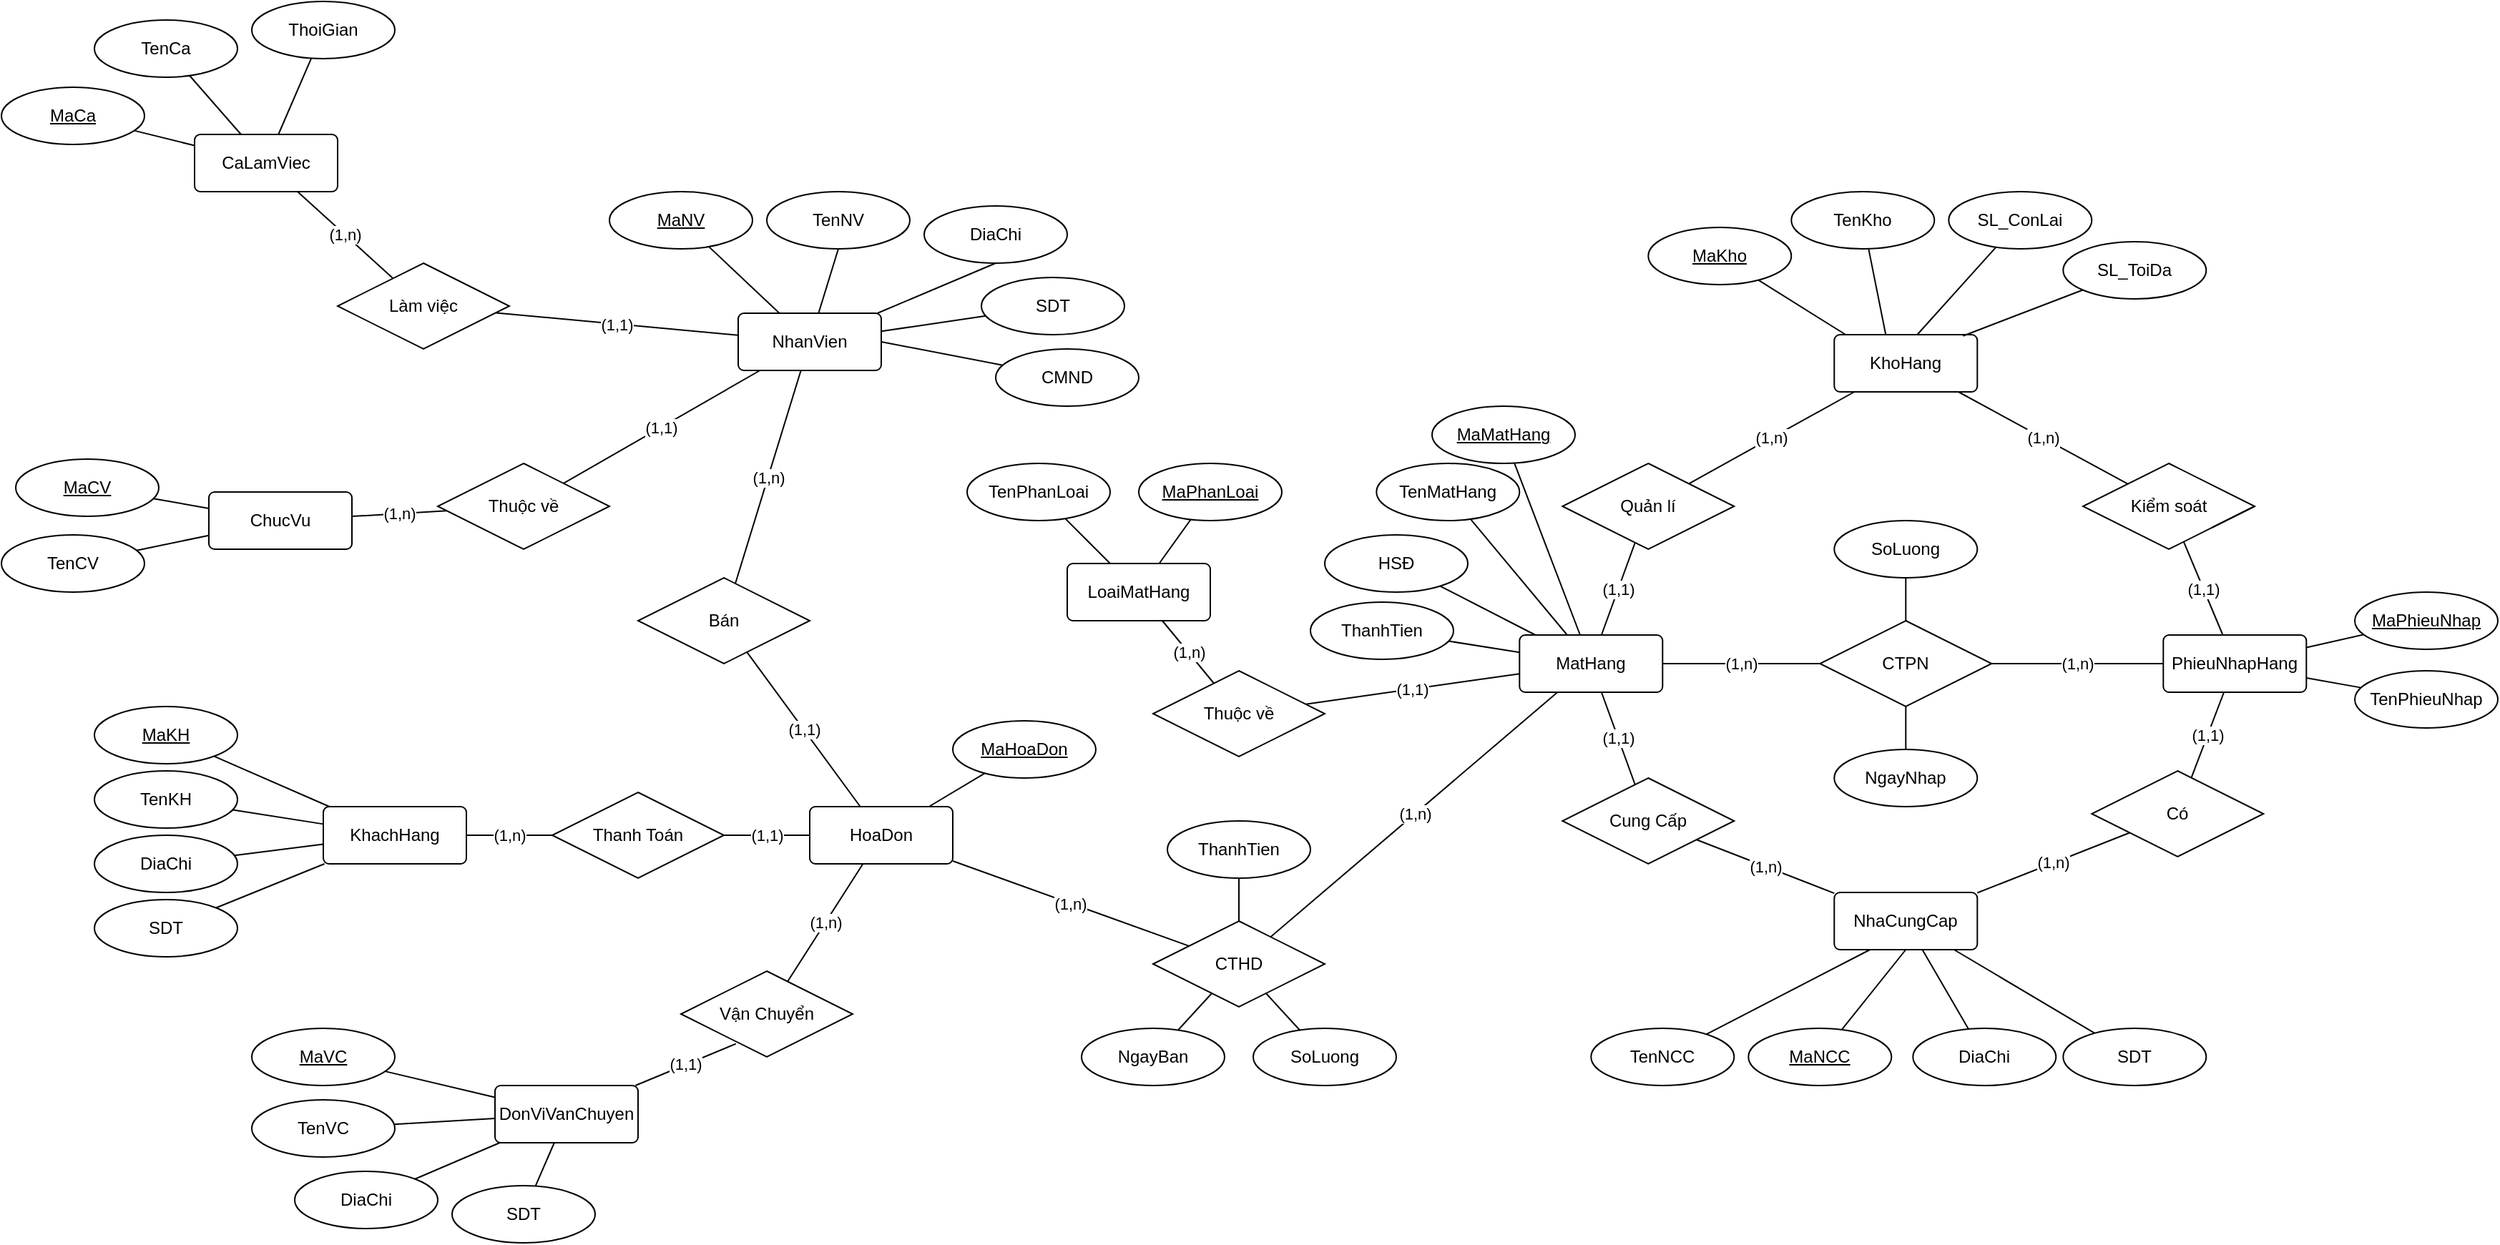 <mxfile version="16.5.1" type="device"><diagram id="6a1bHGBGVH5mavBtbU1z" name="Page-1"><mxGraphModel dx="2580" dy="1148" grid="1" gridSize="10" guides="1" tooltips="1" connect="1" arrows="1" fold="1" page="1" pageScale="1" pageWidth="850" pageHeight="1100" math="0" shadow="0"><root><mxCell id="0"/><mxCell id="1" parent="0"/><mxCell id="fHMDKejE6S2geMiqadcJ-3" value="(1,n)" style="rounded=0;orthogonalLoop=1;jettySize=auto;html=1;endArrow=none;endFill=0;" parent="1" source="VU9gFkAh_YzWSPAlti87-1" target="fHMDKejE6S2geMiqadcJ-2" edge="1"><mxGeometry relative="1" as="geometry"/></mxCell><mxCell id="fHMDKejE6S2geMiqadcJ-56" value="(1,1)" style="edgeStyle=none;rounded=0;orthogonalLoop=1;jettySize=auto;html=1;endArrow=none;endFill=0;" parent="1" source="VU9gFkAh_YzWSPAlti87-1" target="fHMDKejE6S2geMiqadcJ-55" edge="1"><mxGeometry relative="1" as="geometry"/></mxCell><mxCell id="VU9gFkAh_YzWSPAlti87-1" value="NhanVien" style="rounded=1;arcSize=10;whiteSpace=wrap;html=1;align=center;" parent="1" vertex="1"><mxGeometry x="75" y="328" width="100" height="40" as="geometry"/></mxCell><mxCell id="VU9gFkAh_YzWSPAlti87-6" value="(1,n)" style="edgeStyle=none;rounded=0;orthogonalLoop=1;jettySize=auto;html=1;endArrow=none;endFill=0;" parent="1" source="VU9gFkAh_YzWSPAlti87-2" target="VU9gFkAh_YzWSPAlti87-5" edge="1"><mxGeometry relative="1" as="geometry"/></mxCell><mxCell id="VU9gFkAh_YzWSPAlti87-2" value="ChucVu" style="rounded=1;arcSize=10;whiteSpace=wrap;html=1;align=center;" parent="1" vertex="1"><mxGeometry x="-295" y="453" width="100" height="40" as="geometry"/></mxCell><mxCell id="VU9gFkAh_YzWSPAlti87-7" value="(1,1)" style="edgeStyle=none;rounded=0;orthogonalLoop=1;jettySize=auto;html=1;endArrow=none;endFill=0;" parent="1" source="VU9gFkAh_YzWSPAlti87-5" target="VU9gFkAh_YzWSPAlti87-1" edge="1"><mxGeometry relative="1" as="geometry"/></mxCell><mxCell id="VU9gFkAh_YzWSPAlti87-5" value="Thuộc về" style="shape=rhombus;perimeter=rhombusPerimeter;whiteSpace=wrap;html=1;align=center;" parent="1" vertex="1"><mxGeometry x="-135" y="433" width="120" height="60" as="geometry"/></mxCell><mxCell id="fHMDKejE6S2geMiqadcJ-13" value="(1,n)" style="edgeStyle=none;rounded=0;orthogonalLoop=1;jettySize=auto;html=1;endArrow=none;endFill=0;" parent="1" source="fHMDKejE6S2geMiqadcJ-1" target="fHMDKejE6S2geMiqadcJ-12" edge="1"><mxGeometry relative="1" as="geometry"/></mxCell><mxCell id="fHMDKejE6S2geMiqadcJ-76" value="(1,n)" style="edgeStyle=none;rounded=0;orthogonalLoop=1;jettySize=auto;html=1;endArrow=none;endFill=0;" parent="1" source="fHMDKejE6S2geMiqadcJ-1" target="fHMDKejE6S2geMiqadcJ-71" edge="1"><mxGeometry relative="1" as="geometry"/></mxCell><mxCell id="fHMDKejE6S2geMiqadcJ-1" value="HoaDon" style="rounded=1;arcSize=10;whiteSpace=wrap;html=1;align=center;" parent="1" vertex="1"><mxGeometry x="125" y="673" width="100" height="40" as="geometry"/></mxCell><mxCell id="fHMDKejE6S2geMiqadcJ-4" value="(1,1)" style="edgeStyle=none;rounded=0;orthogonalLoop=1;jettySize=auto;html=1;endArrow=none;endFill=0;" parent="1" source="fHMDKejE6S2geMiqadcJ-2" target="fHMDKejE6S2geMiqadcJ-1" edge="1"><mxGeometry relative="1" as="geometry"/></mxCell><mxCell id="fHMDKejE6S2geMiqadcJ-2" value="Bán" style="shape=rhombus;perimeter=rhombusPerimeter;whiteSpace=wrap;html=1;align=center;" parent="1" vertex="1"><mxGeometry x="5" y="513" width="120" height="60" as="geometry"/></mxCell><mxCell id="fHMDKejE6S2geMiqadcJ-8" value="(1,1)" style="edgeStyle=none;rounded=0;orthogonalLoop=1;jettySize=auto;html=1;endArrow=none;endFill=0;" parent="1" source="fHMDKejE6S2geMiqadcJ-5" target="fHMDKejE6S2geMiqadcJ-1" edge="1"><mxGeometry relative="1" as="geometry"/></mxCell><mxCell id="fHMDKejE6S2geMiqadcJ-5" value="Thanh Toán" style="shape=rhombus;perimeter=rhombusPerimeter;whiteSpace=wrap;html=1;align=center;" parent="1" vertex="1"><mxGeometry x="-55" y="663" width="120" height="60" as="geometry"/></mxCell><mxCell id="fHMDKejE6S2geMiqadcJ-7" value="(1,n)" style="edgeStyle=none;rounded=0;orthogonalLoop=1;jettySize=auto;html=1;endArrow=none;endFill=0;" parent="1" source="fHMDKejE6S2geMiqadcJ-6" target="fHMDKejE6S2geMiqadcJ-5" edge="1"><mxGeometry relative="1" as="geometry"/></mxCell><mxCell id="fHMDKejE6S2geMiqadcJ-6" value="KhachHang" style="rounded=1;arcSize=10;whiteSpace=wrap;html=1;align=center;" parent="1" vertex="1"><mxGeometry x="-215" y="673" width="100" height="40" as="geometry"/></mxCell><mxCell id="fHMDKejE6S2geMiqadcJ-21" value="(1,1)" style="edgeStyle=none;rounded=0;orthogonalLoop=1;jettySize=auto;html=1;endArrow=none;endFill=0;" parent="1" source="fHMDKejE6S2geMiqadcJ-9" target="fHMDKejE6S2geMiqadcJ-20" edge="1"><mxGeometry relative="1" as="geometry"/></mxCell><mxCell id="fHMDKejE6S2geMiqadcJ-49" value="(1,1)" style="edgeStyle=none;rounded=0;orthogonalLoop=1;jettySize=auto;html=1;endArrow=none;endFill=0;" parent="1" source="fHMDKejE6S2geMiqadcJ-9" target="fHMDKejE6S2geMiqadcJ-44" edge="1"><mxGeometry relative="1" as="geometry"/></mxCell><mxCell id="fHMDKejE6S2geMiqadcJ-9" value="MatHang" style="rounded=1;arcSize=10;whiteSpace=wrap;html=1;align=center;" parent="1" vertex="1"><mxGeometry x="621.15" y="553" width="100" height="40" as="geometry"/></mxCell><mxCell id="fHMDKejE6S2geMiqadcJ-14" value="(1,n)" style="edgeStyle=none;rounded=0;orthogonalLoop=1;jettySize=auto;html=1;endArrow=none;endFill=0;" parent="1" source="fHMDKejE6S2geMiqadcJ-12" target="fHMDKejE6S2geMiqadcJ-9" edge="1"><mxGeometry relative="1" as="geometry"/></mxCell><mxCell id="fHMDKejE6S2geMiqadcJ-12" value="CTHD" style="shape=rhombus;perimeter=rhombusPerimeter;whiteSpace=wrap;html=1;align=center;" parent="1" vertex="1"><mxGeometry x="365" y="753" width="120" height="60" as="geometry"/></mxCell><mxCell id="fHMDKejE6S2geMiqadcJ-32" value="(1,n)" style="edgeStyle=none;rounded=0;orthogonalLoop=1;jettySize=auto;html=1;endArrow=none;endFill=0;" parent="1" source="fHMDKejE6S2geMiqadcJ-18" target="fHMDKejE6S2geMiqadcJ-29" edge="1"><mxGeometry relative="1" as="geometry"/></mxCell><mxCell id="fHMDKejE6S2geMiqadcJ-18" value="NhaCungCap" style="rounded=1;arcSize=10;whiteSpace=wrap;html=1;align=center;" parent="1" vertex="1"><mxGeometry x="841.15" y="733" width="100" height="40" as="geometry"/></mxCell><mxCell id="fHMDKejE6S2geMiqadcJ-22" value="(1,n)" style="edgeStyle=none;rounded=0;orthogonalLoop=1;jettySize=auto;html=1;endArrow=none;endFill=0;" parent="1" source="fHMDKejE6S2geMiqadcJ-20" target="fHMDKejE6S2geMiqadcJ-18" edge="1"><mxGeometry relative="1" as="geometry"/></mxCell><mxCell id="fHMDKejE6S2geMiqadcJ-20" value="Cung Cấp" style="shape=rhombus;perimeter=rhombusPerimeter;whiteSpace=wrap;html=1;align=center;" parent="1" vertex="1"><mxGeometry x="651.15" y="653" width="120" height="60" as="geometry"/></mxCell><mxCell id="fHMDKejE6S2geMiqadcJ-25" value="PhieuNhapHang" style="rounded=1;arcSize=10;whiteSpace=wrap;html=1;align=center;" parent="1" vertex="1"><mxGeometry x="1071.15" y="553" width="100" height="40" as="geometry"/></mxCell><mxCell id="fHMDKejE6S2geMiqadcJ-41" value="(1,n)" style="edgeStyle=none;rounded=0;orthogonalLoop=1;jettySize=auto;html=1;endArrow=none;endFill=0;" parent="1" source="fHMDKejE6S2geMiqadcJ-26" target="fHMDKejE6S2geMiqadcJ-9" edge="1"><mxGeometry relative="1" as="geometry"/></mxCell><mxCell id="fHMDKejE6S2geMiqadcJ-42" value="(1,n)" style="edgeStyle=none;rounded=0;orthogonalLoop=1;jettySize=auto;html=1;endArrow=none;endFill=0;" parent="1" source="fHMDKejE6S2geMiqadcJ-26" target="fHMDKejE6S2geMiqadcJ-25" edge="1"><mxGeometry relative="1" as="geometry"/></mxCell><mxCell id="fHMDKejE6S2geMiqadcJ-26" value="CTPN" style="shape=rhombus;perimeter=rhombusPerimeter;whiteSpace=wrap;html=1;align=center;" parent="1" vertex="1"><mxGeometry x="831.15" y="543" width="120" height="60" as="geometry"/></mxCell><mxCell id="fHMDKejE6S2geMiqadcJ-31" value="(1,1)" style="edgeStyle=none;rounded=0;orthogonalLoop=1;jettySize=auto;html=1;endArrow=none;endFill=0;" parent="1" source="fHMDKejE6S2geMiqadcJ-29" target="fHMDKejE6S2geMiqadcJ-25" edge="1"><mxGeometry relative="1" as="geometry"/></mxCell><mxCell id="fHMDKejE6S2geMiqadcJ-29" value="Có" style="shape=rhombus;perimeter=rhombusPerimeter;whiteSpace=wrap;html=1;align=center;" parent="1" vertex="1"><mxGeometry x="1021.15" y="648" width="120" height="60" as="geometry"/></mxCell><mxCell id="fHMDKejE6S2geMiqadcJ-61" value="(1,n)" style="edgeStyle=none;rounded=0;orthogonalLoop=1;jettySize=auto;html=1;endArrow=none;endFill=0;" parent="1" source="fHMDKejE6S2geMiqadcJ-43" target="fHMDKejE6S2geMiqadcJ-60" edge="1"><mxGeometry relative="1" as="geometry"/></mxCell><mxCell id="fHMDKejE6S2geMiqadcJ-43" value="KhoHang" style="rounded=1;arcSize=10;whiteSpace=wrap;html=1;align=center;" parent="1" vertex="1"><mxGeometry x="841.15" y="343" width="100" height="40" as="geometry"/></mxCell><mxCell id="fHMDKejE6S2geMiqadcJ-53" value="(1,n)" style="edgeStyle=none;rounded=0;orthogonalLoop=1;jettySize=auto;html=1;endArrow=none;endFill=0;" parent="1" source="fHMDKejE6S2geMiqadcJ-44" target="fHMDKejE6S2geMiqadcJ-43" edge="1"><mxGeometry relative="1" as="geometry"/></mxCell><mxCell id="fHMDKejE6S2geMiqadcJ-44" value="Quản lí" style="shape=rhombus;perimeter=rhombusPerimeter;whiteSpace=wrap;html=1;align=center;" parent="1" vertex="1"><mxGeometry x="651.15" y="433" width="120" height="60" as="geometry"/></mxCell><mxCell id="fHMDKejE6S2geMiqadcJ-54" value="CaLamViec" style="rounded=1;arcSize=10;whiteSpace=wrap;html=1;align=center;" parent="1" vertex="1"><mxGeometry x="-305" y="203" width="100" height="40" as="geometry"/></mxCell><mxCell id="fHMDKejE6S2geMiqadcJ-57" value="(1,n)" style="edgeStyle=none;rounded=0;orthogonalLoop=1;jettySize=auto;html=1;endArrow=none;endFill=0;" parent="1" source="fHMDKejE6S2geMiqadcJ-55" target="fHMDKejE6S2geMiqadcJ-54" edge="1"><mxGeometry relative="1" as="geometry"/></mxCell><mxCell id="fHMDKejE6S2geMiqadcJ-55" value="Làm việc" style="shape=rhombus;perimeter=rhombusPerimeter;whiteSpace=wrap;html=1;align=center;" parent="1" vertex="1"><mxGeometry x="-205" y="293" width="120" height="60" as="geometry"/></mxCell><mxCell id="fHMDKejE6S2geMiqadcJ-62" value="(1,1)" style="edgeStyle=none;rounded=0;orthogonalLoop=1;jettySize=auto;html=1;endArrow=none;endFill=0;" parent="1" source="fHMDKejE6S2geMiqadcJ-60" target="fHMDKejE6S2geMiqadcJ-25" edge="1"><mxGeometry relative="1" as="geometry"/></mxCell><mxCell id="fHMDKejE6S2geMiqadcJ-60" value="Kiểm soát" style="shape=rhombus;perimeter=rhombusPerimeter;whiteSpace=wrap;html=1;align=center;" parent="1" vertex="1"><mxGeometry x="1015" y="433" width="120" height="60" as="geometry"/></mxCell><mxCell id="fHMDKejE6S2geMiqadcJ-63" style="edgeStyle=none;rounded=0;orthogonalLoop=1;jettySize=auto;html=1;exitX=1;exitY=1;exitDx=0;exitDy=0;entryX=1;entryY=0.5;entryDx=0;entryDy=0;endArrow=none;endFill=0;" parent="1" source="fHMDKejE6S2geMiqadcJ-60" target="fHMDKejE6S2geMiqadcJ-60" edge="1"><mxGeometry relative="1" as="geometry"/></mxCell><mxCell id="fHMDKejE6S2geMiqadcJ-75" value="(1,1)" style="edgeStyle=none;rounded=0;orthogonalLoop=1;jettySize=auto;html=1;entryX=0.32;entryY=0.847;entryDx=0;entryDy=0;entryPerimeter=0;endArrow=none;endFill=0;" parent="1" source="fHMDKejE6S2geMiqadcJ-70" target="fHMDKejE6S2geMiqadcJ-71" edge="1"><mxGeometry relative="1" as="geometry"/></mxCell><mxCell id="fHMDKejE6S2geMiqadcJ-70" value="DonViVanChuyen" style="rounded=1;arcSize=10;whiteSpace=wrap;html=1;align=center;" parent="1" vertex="1"><mxGeometry x="-95" y="868" width="100" height="40" as="geometry"/></mxCell><mxCell id="fHMDKejE6S2geMiqadcJ-71" value="Vận Chuyển" style="shape=rhombus;perimeter=rhombusPerimeter;whiteSpace=wrap;html=1;align=center;" parent="1" vertex="1"><mxGeometry x="35" y="788" width="120" height="60" as="geometry"/></mxCell><mxCell id="fHMDKejE6S2geMiqadcJ-80" style="edgeStyle=none;rounded=0;orthogonalLoop=1;jettySize=auto;html=1;endArrow=none;endFill=0;" parent="1" source="fHMDKejE6S2geMiqadcJ-78" target="VU9gFkAh_YzWSPAlti87-2" edge="1"><mxGeometry relative="1" as="geometry"/></mxCell><mxCell id="fHMDKejE6S2geMiqadcJ-78" value="MaCV" style="ellipse;whiteSpace=wrap;html=1;align=center;fontStyle=4" parent="1" vertex="1"><mxGeometry x="-430" y="430" width="100" height="40" as="geometry"/></mxCell><mxCell id="fHMDKejE6S2geMiqadcJ-81" style="edgeStyle=none;rounded=0;orthogonalLoop=1;jettySize=auto;html=1;endArrow=none;endFill=0;" parent="1" source="fHMDKejE6S2geMiqadcJ-79" target="VU9gFkAh_YzWSPAlti87-2" edge="1"><mxGeometry relative="1" as="geometry"/></mxCell><mxCell id="fHMDKejE6S2geMiqadcJ-79" value="TenCV" style="ellipse;whiteSpace=wrap;html=1;align=center;" parent="1" vertex="1"><mxGeometry x="-440" y="483" width="100" height="40" as="geometry"/></mxCell><mxCell id="fHMDKejE6S2geMiqadcJ-85" style="edgeStyle=none;rounded=0;orthogonalLoop=1;jettySize=auto;html=1;endArrow=none;endFill=0;" parent="1" source="fHMDKejE6S2geMiqadcJ-82" target="fHMDKejE6S2geMiqadcJ-54" edge="1"><mxGeometry relative="1" as="geometry"/></mxCell><mxCell id="fHMDKejE6S2geMiqadcJ-82" value="ThoiGian" style="ellipse;whiteSpace=wrap;html=1;align=center;" parent="1" vertex="1"><mxGeometry x="-265" y="110" width="100" height="40" as="geometry"/></mxCell><mxCell id="fHMDKejE6S2geMiqadcJ-84" style="edgeStyle=none;rounded=0;orthogonalLoop=1;jettySize=auto;html=1;endArrow=none;endFill=0;" parent="1" source="fHMDKejE6S2geMiqadcJ-83" target="fHMDKejE6S2geMiqadcJ-54" edge="1"><mxGeometry relative="1" as="geometry"/></mxCell><mxCell id="fHMDKejE6S2geMiqadcJ-83" value="TenCa" style="ellipse;whiteSpace=wrap;html=1;align=center;" parent="1" vertex="1"><mxGeometry x="-375" y="123" width="100" height="40" as="geometry"/></mxCell><mxCell id="fHMDKejE6S2geMiqadcJ-92" style="edgeStyle=none;rounded=0;orthogonalLoop=1;jettySize=auto;html=1;exitX=0.5;exitY=1;exitDx=0;exitDy=0;endArrow=none;endFill=0;" parent="1" source="fHMDKejE6S2geMiqadcJ-86" target="VU9gFkAh_YzWSPAlti87-1" edge="1"><mxGeometry relative="1" as="geometry"><mxPoint x="165" y="193" as="targetPoint"/></mxGeometry></mxCell><mxCell id="fHMDKejE6S2geMiqadcJ-86" value="TenNV" style="ellipse;whiteSpace=wrap;html=1;align=center;" parent="1" vertex="1"><mxGeometry x="95" y="243" width="100" height="40" as="geometry"/></mxCell><mxCell id="fHMDKejE6S2geMiqadcJ-91" style="edgeStyle=none;rounded=0;orthogonalLoop=1;jettySize=auto;html=1;endArrow=none;endFill=0;" parent="1" source="fHMDKejE6S2geMiqadcJ-87" target="VU9gFkAh_YzWSPAlti87-1" edge="1"><mxGeometry relative="1" as="geometry"/></mxCell><mxCell id="fHMDKejE6S2geMiqadcJ-87" value="MaNV" style="ellipse;whiteSpace=wrap;html=1;align=center;fontStyle=4" parent="1" vertex="1"><mxGeometry x="-15" y="243" width="100" height="40" as="geometry"/></mxCell><mxCell id="fHMDKejE6S2geMiqadcJ-93" style="edgeStyle=none;rounded=0;orthogonalLoop=1;jettySize=auto;html=1;exitX=0.5;exitY=1;exitDx=0;exitDy=0;endArrow=none;endFill=0;" parent="1" source="fHMDKejE6S2geMiqadcJ-88" target="VU9gFkAh_YzWSPAlti87-1" edge="1"><mxGeometry relative="1" as="geometry"/></mxCell><mxCell id="fHMDKejE6S2geMiqadcJ-88" value="DiaChi&lt;span style=&quot;color: rgba(0 , 0 , 0 , 0) ; font-family: monospace ; font-size: 0px&quot;&gt;%3CmxGraphModel%3E%3Croot%3E%3CmxCell%20id%3D%220%22%2F%3E%3CmxCell%20id%3D%221%22%20parent%3D%220%22%2F%3E%3CmxCell%20id%3D%222%22%20value%3D%22MaNV%22%20style%3D%22ellipse%3BwhiteSpace%3Dwrap%3Bhtml%3D1%3Balign%3Dcenter%3B%22%20vertex%3D%221%22%20parent%3D%221%22%3E%3CmxGeometry%20x%3D%22-270%22%20y%3D%22290%22%20width%3D%22100%22%20height%3D%2240%22%20as%3D%22geometry%22%2F%3E%3C%2FmxCell%3E%3C%2Froot%3E%3C%2FmxGraphModel%3E&lt;/span&gt;" style="ellipse;whiteSpace=wrap;html=1;align=center;" parent="1" vertex="1"><mxGeometry x="205" y="253" width="100" height="40" as="geometry"/></mxCell><mxCell id="fHMDKejE6S2geMiqadcJ-94" style="edgeStyle=none;rounded=0;orthogonalLoop=1;jettySize=auto;html=1;endArrow=none;endFill=0;" parent="1" source="fHMDKejE6S2geMiqadcJ-89" target="VU9gFkAh_YzWSPAlti87-1" edge="1"><mxGeometry relative="1" as="geometry"/></mxCell><mxCell id="fHMDKejE6S2geMiqadcJ-89" value="SDT" style="ellipse;whiteSpace=wrap;html=1;align=center;" parent="1" vertex="1"><mxGeometry x="245" y="303" width="100" height="40" as="geometry"/></mxCell><mxCell id="fHMDKejE6S2geMiqadcJ-99" style="edgeStyle=none;rounded=0;orthogonalLoop=1;jettySize=auto;html=1;endArrow=none;endFill=0;" parent="1" source="fHMDKejE6S2geMiqadcJ-95" target="fHMDKejE6S2geMiqadcJ-6" edge="1"><mxGeometry relative="1" as="geometry"/></mxCell><mxCell id="fHMDKejE6S2geMiqadcJ-95" value="MaKH" style="ellipse;whiteSpace=wrap;html=1;align=center;fontStyle=4" parent="1" vertex="1"><mxGeometry x="-375" y="603" width="100" height="40" as="geometry"/></mxCell><mxCell id="fHMDKejE6S2geMiqadcJ-100" style="edgeStyle=none;rounded=0;orthogonalLoop=1;jettySize=auto;html=1;endArrow=none;endFill=0;" parent="1" source="fHMDKejE6S2geMiqadcJ-96" target="fHMDKejE6S2geMiqadcJ-6" edge="1"><mxGeometry relative="1" as="geometry"/></mxCell><mxCell id="fHMDKejE6S2geMiqadcJ-96" value="TenKH" style="ellipse;whiteSpace=wrap;html=1;align=center;" parent="1" vertex="1"><mxGeometry x="-375" y="648" width="100" height="40" as="geometry"/></mxCell><mxCell id="fHMDKejE6S2geMiqadcJ-101" style="edgeStyle=none;rounded=0;orthogonalLoop=1;jettySize=auto;html=1;endArrow=none;endFill=0;" parent="1" source="fHMDKejE6S2geMiqadcJ-97" target="fHMDKejE6S2geMiqadcJ-6" edge="1"><mxGeometry relative="1" as="geometry"/></mxCell><mxCell id="fHMDKejE6S2geMiqadcJ-97" value="DiaChi&lt;span style=&quot;color: rgba(0 , 0 , 0 , 0) ; font-family: monospace ; font-size: 0px&quot;&gt;%3CmxGraphModel%3E%3Croot%3E%3CmxCell%20id%3D%220%22%2F%3E%3CmxCell%20id%3D%221%22%20parent%3D%220%22%2F%3E%3CmxCell%20id%3D%222%22%20value%3D%22MaNV%22%20style%3D%22ellipse%3BwhiteSpace%3Dwrap%3Bhtml%3D1%3Balign%3Dcenter%3B%22%20vertex%3D%221%22%20parent%3D%221%22%3E%3CmxGeometry%20x%3D%22-270%22%20y%3D%22290%22%20width%3D%22100%22%20height%3D%2240%22%20as%3D%22geometry%22%2F%3E%3C%2FmxCell%3E%3C%2Froot%3E%3C%2FmxGraphModel%3E&lt;/span&gt;" style="ellipse;whiteSpace=wrap;html=1;align=center;" parent="1" vertex="1"><mxGeometry x="-375" y="693" width="100" height="40" as="geometry"/></mxCell><mxCell id="fHMDKejE6S2geMiqadcJ-102" style="edgeStyle=none;rounded=0;orthogonalLoop=1;jettySize=auto;html=1;endArrow=none;endFill=0;" parent="1" source="fHMDKejE6S2geMiqadcJ-98" target="fHMDKejE6S2geMiqadcJ-6" edge="1"><mxGeometry relative="1" as="geometry"/></mxCell><mxCell id="fHMDKejE6S2geMiqadcJ-98" value="SDT" style="ellipse;whiteSpace=wrap;html=1;align=center;" parent="1" vertex="1"><mxGeometry x="-375" y="738" width="100" height="40" as="geometry"/></mxCell><mxCell id="fHMDKejE6S2geMiqadcJ-107" style="edgeStyle=none;rounded=0;orthogonalLoop=1;jettySize=auto;html=1;endArrow=none;endFill=0;" parent="1" source="fHMDKejE6S2geMiqadcJ-103" target="fHMDKejE6S2geMiqadcJ-70" edge="1"><mxGeometry relative="1" as="geometry"/></mxCell><mxCell id="fHMDKejE6S2geMiqadcJ-103" value="MaVC" style="ellipse;whiteSpace=wrap;html=1;align=center;fontStyle=4" parent="1" vertex="1"><mxGeometry x="-265" y="828" width="100" height="40" as="geometry"/></mxCell><mxCell id="fHMDKejE6S2geMiqadcJ-108" style="edgeStyle=none;rounded=0;orthogonalLoop=1;jettySize=auto;html=1;endArrow=none;endFill=0;" parent="1" source="fHMDKejE6S2geMiqadcJ-104" target="fHMDKejE6S2geMiqadcJ-70" edge="1"><mxGeometry relative="1" as="geometry"/></mxCell><mxCell id="fHMDKejE6S2geMiqadcJ-104" value="TenVC" style="ellipse;whiteSpace=wrap;html=1;align=center;" parent="1" vertex="1"><mxGeometry x="-265" y="878" width="100" height="40" as="geometry"/></mxCell><mxCell id="fHMDKejE6S2geMiqadcJ-109" style="edgeStyle=none;rounded=0;orthogonalLoop=1;jettySize=auto;html=1;endArrow=none;endFill=0;" parent="1" source="fHMDKejE6S2geMiqadcJ-105" target="fHMDKejE6S2geMiqadcJ-70" edge="1"><mxGeometry relative="1" as="geometry"/></mxCell><mxCell id="fHMDKejE6S2geMiqadcJ-105" value="DiaChi&lt;span style=&quot;color: rgba(0 , 0 , 0 , 0) ; font-family: monospace ; font-size: 0px&quot;&gt;%3CmxGraphModel%3E%3Croot%3E%3CmxCell%20id%3D%220%22%2F%3E%3CmxCell%20id%3D%221%22%20parent%3D%220%22%2F%3E%3CmxCell%20id%3D%222%22%20value%3D%22MaNV%22%20style%3D%22ellipse%3BwhiteSpace%3Dwrap%3Bhtml%3D1%3Balign%3Dcenter%3B%22%20vertex%3D%221%22%20parent%3D%221%22%3E%3CmxGeometry%20x%3D%22-270%22%20y%3D%22290%22%20width%3D%22100%22%20height%3D%2240%22%20as%3D%22geometry%22%2F%3E%3C%2FmxCell%3E%3C%2Froot%3E%3C%2FmxGraphModel%3E&lt;/span&gt;" style="ellipse;whiteSpace=wrap;html=1;align=center;" parent="1" vertex="1"><mxGeometry x="-235" y="928" width="100" height="40" as="geometry"/></mxCell><mxCell id="fHMDKejE6S2geMiqadcJ-110" style="edgeStyle=none;rounded=0;orthogonalLoop=1;jettySize=auto;html=1;endArrow=none;endFill=0;" parent="1" source="fHMDKejE6S2geMiqadcJ-106" target="fHMDKejE6S2geMiqadcJ-70" edge="1"><mxGeometry relative="1" as="geometry"/></mxCell><mxCell id="fHMDKejE6S2geMiqadcJ-106" value="SDT" style="ellipse;whiteSpace=wrap;html=1;align=center;" parent="1" vertex="1"><mxGeometry x="-125" y="938" width="100" height="40" as="geometry"/></mxCell><mxCell id="fHMDKejE6S2geMiqadcJ-114" style="edgeStyle=none;rounded=0;orthogonalLoop=1;jettySize=auto;html=1;endArrow=none;endFill=0;" parent="1" source="fHMDKejE6S2geMiqadcJ-111" target="fHMDKejE6S2geMiqadcJ-12" edge="1"><mxGeometry relative="1" as="geometry"/></mxCell><mxCell id="fHMDKejE6S2geMiqadcJ-111" value="SoLuong" style="ellipse;whiteSpace=wrap;html=1;align=center;" parent="1" vertex="1"><mxGeometry x="435" y="828" width="100" height="40" as="geometry"/></mxCell><mxCell id="fHMDKejE6S2geMiqadcJ-113" style="edgeStyle=none;rounded=0;orthogonalLoop=1;jettySize=auto;html=1;endArrow=none;endFill=0;" parent="1" source="fHMDKejE6S2geMiqadcJ-112" target="fHMDKejE6S2geMiqadcJ-12" edge="1"><mxGeometry relative="1" as="geometry"><mxPoint x="465" y="748" as="targetPoint"/></mxGeometry></mxCell><mxCell id="fHMDKejE6S2geMiqadcJ-112" value="NgayBan" style="ellipse;whiteSpace=wrap;html=1;align=center;" parent="1" vertex="1"><mxGeometry x="315" y="828" width="100" height="40" as="geometry"/></mxCell><mxCell id="fHMDKejE6S2geMiqadcJ-117" style="edgeStyle=none;rounded=0;orthogonalLoop=1;jettySize=auto;html=1;endArrow=none;endFill=0;" parent="1" source="fHMDKejE6S2geMiqadcJ-115" target="fHMDKejE6S2geMiqadcJ-26" edge="1"><mxGeometry relative="1" as="geometry"/></mxCell><mxCell id="fHMDKejE6S2geMiqadcJ-115" value="SoLuong" style="ellipse;whiteSpace=wrap;html=1;align=center;" parent="1" vertex="1"><mxGeometry x="841.15" y="473" width="100" height="40" as="geometry"/></mxCell><mxCell id="fHMDKejE6S2geMiqadcJ-118" style="edgeStyle=none;rounded=0;orthogonalLoop=1;jettySize=auto;html=1;endArrow=none;endFill=0;" parent="1" source="fHMDKejE6S2geMiqadcJ-116" target="fHMDKejE6S2geMiqadcJ-26" edge="1"><mxGeometry relative="1" as="geometry"/></mxCell><mxCell id="fHMDKejE6S2geMiqadcJ-116" value="NgayNhap" style="ellipse;whiteSpace=wrap;html=1;align=center;" parent="1" vertex="1"><mxGeometry x="841.15" y="633" width="100" height="40" as="geometry"/></mxCell><mxCell id="fHMDKejE6S2geMiqadcJ-127" style="edgeStyle=none;rounded=0;orthogonalLoop=1;jettySize=auto;html=1;endArrow=none;endFill=0;" parent="1" source="fHMDKejE6S2geMiqadcJ-119" edge="1"><mxGeometry relative="1" as="geometry"><mxPoint x="931.15" y="343.882" as="targetPoint"/></mxGeometry></mxCell><mxCell id="fHMDKejE6S2geMiqadcJ-119" value="SL_ToiDa" style="ellipse;whiteSpace=wrap;html=1;align=center;" parent="1" vertex="1"><mxGeometry x="1001.15" y="278" width="100" height="40" as="geometry"/></mxCell><mxCell id="fHMDKejE6S2geMiqadcJ-123" style="edgeStyle=none;rounded=0;orthogonalLoop=1;jettySize=auto;html=1;endArrow=none;endFill=0;" parent="1" source="fHMDKejE6S2geMiqadcJ-120" edge="1"><mxGeometry relative="1" as="geometry"><mxPoint x="849.15" y="343" as="targetPoint"/></mxGeometry></mxCell><mxCell id="fHMDKejE6S2geMiqadcJ-120" value="MaKho" style="ellipse;whiteSpace=wrap;html=1;align=center;fontStyle=4" parent="1" vertex="1"><mxGeometry x="711.15" y="268" width="100" height="40" as="geometry"/></mxCell><mxCell id="fHMDKejE6S2geMiqadcJ-124" style="edgeStyle=none;rounded=0;orthogonalLoop=1;jettySize=auto;html=1;endArrow=none;endFill=0;" parent="1" source="fHMDKejE6S2geMiqadcJ-121" edge="1"><mxGeometry relative="1" as="geometry"><mxPoint x="877.15" y="343" as="targetPoint"/></mxGeometry></mxCell><mxCell id="fHMDKejE6S2geMiqadcJ-121" value="TenKho" style="ellipse;whiteSpace=wrap;html=1;align=center;" parent="1" vertex="1"><mxGeometry x="811.15" y="243" width="100" height="40" as="geometry"/></mxCell><mxCell id="fHMDKejE6S2geMiqadcJ-126" style="edgeStyle=none;rounded=0;orthogonalLoop=1;jettySize=auto;html=1;endArrow=none;endFill=0;" parent="1" source="fHMDKejE6S2geMiqadcJ-122" edge="1"><mxGeometry relative="1" as="geometry"><mxPoint x="899.15" y="343" as="targetPoint"/></mxGeometry></mxCell><mxCell id="fHMDKejE6S2geMiqadcJ-122" value="SL_ConLai" style="ellipse;whiteSpace=wrap;html=1;align=center;" parent="1" vertex="1"><mxGeometry x="921.15" y="243" width="100" height="40" as="geometry"/></mxCell><mxCell id="fHMDKejE6S2geMiqadcJ-132" style="edgeStyle=none;rounded=0;orthogonalLoop=1;jettySize=auto;html=1;entryX=0.5;entryY=1;entryDx=0;entryDy=0;endArrow=none;endFill=0;" parent="1" source="fHMDKejE6S2geMiqadcJ-129" target="fHMDKejE6S2geMiqadcJ-18" edge="1"><mxGeometry relative="1" as="geometry"/></mxCell><mxCell id="fHMDKejE6S2geMiqadcJ-129" value="MaNCC" style="ellipse;whiteSpace=wrap;html=1;align=center;fontStyle=4" parent="1" vertex="1"><mxGeometry x="781.15" y="828" width="100" height="40" as="geometry"/></mxCell><mxCell id="fHMDKejE6S2geMiqadcJ-131" style="edgeStyle=none;rounded=0;orthogonalLoop=1;jettySize=auto;html=1;entryX=0.25;entryY=1;entryDx=0;entryDy=0;endArrow=none;endFill=0;" parent="1" source="fHMDKejE6S2geMiqadcJ-130" target="fHMDKejE6S2geMiqadcJ-18" edge="1"><mxGeometry relative="1" as="geometry"/></mxCell><mxCell id="fHMDKejE6S2geMiqadcJ-130" value="TenNCC" style="ellipse;whiteSpace=wrap;html=1;align=center;" parent="1" vertex="1"><mxGeometry x="671.15" y="828" width="100" height="40" as="geometry"/></mxCell><mxCell id="fHMDKejE6S2geMiqadcJ-134" style="edgeStyle=none;rounded=0;orthogonalLoop=1;jettySize=auto;html=1;endArrow=none;endFill=0;" parent="1" source="fHMDKejE6S2geMiqadcJ-133" target="fHMDKejE6S2geMiqadcJ-18" edge="1"><mxGeometry relative="1" as="geometry"><mxPoint x="911.15" y="778" as="targetPoint"/></mxGeometry></mxCell><mxCell id="fHMDKejE6S2geMiqadcJ-133" value="DiaChi" style="ellipse;whiteSpace=wrap;html=1;align=center;" parent="1" vertex="1"><mxGeometry x="896.15" y="828" width="100" height="40" as="geometry"/></mxCell><mxCell id="fHMDKejE6S2geMiqadcJ-136" style="edgeStyle=none;rounded=0;orthogonalLoop=1;jettySize=auto;html=1;endArrow=none;endFill=0;" parent="1" source="fHMDKejE6S2geMiqadcJ-135" target="fHMDKejE6S2geMiqadcJ-18" edge="1"><mxGeometry relative="1" as="geometry"/></mxCell><mxCell id="fHMDKejE6S2geMiqadcJ-135" value="SDT" style="ellipse;whiteSpace=wrap;html=1;align=center;" parent="1" vertex="1"><mxGeometry x="1001.15" y="828" width="100" height="40" as="geometry"/></mxCell><mxCell id="fHMDKejE6S2geMiqadcJ-140" style="edgeStyle=none;rounded=0;orthogonalLoop=1;jettySize=auto;html=1;endArrow=none;endFill=0;" parent="1" source="fHMDKejE6S2geMiqadcJ-137" target="fHMDKejE6S2geMiqadcJ-9" edge="1"><mxGeometry relative="1" as="geometry"><mxPoint x="575.004" y="439.717" as="sourcePoint"/></mxGeometry></mxCell><mxCell id="fHMDKejE6S2geMiqadcJ-137" value="MaMatHang" style="ellipse;whiteSpace=wrap;html=1;align=center;fontStyle=4" parent="1" vertex="1"><mxGeometry x="560" y="393" width="100" height="40" as="geometry"/></mxCell><mxCell id="fHMDKejE6S2geMiqadcJ-139" style="edgeStyle=none;rounded=0;orthogonalLoop=1;jettySize=auto;html=1;endArrow=none;endFill=0;" parent="1" source="fHMDKejE6S2geMiqadcJ-138" target="fHMDKejE6S2geMiqadcJ-9" edge="1"><mxGeometry relative="1" as="geometry"><mxPoint x="625.0" y="654.277" as="sourcePoint"/></mxGeometry></mxCell><mxCell id="fHMDKejE6S2geMiqadcJ-138" value="TenMatHang" style="ellipse;whiteSpace=wrap;html=1;align=center;" parent="1" vertex="1"><mxGeometry x="521.15" y="433" width="100" height="40" as="geometry"/></mxCell><mxCell id="fHMDKejE6S2geMiqadcJ-150" value="(1,n)" style="edgeStyle=none;rounded=0;orthogonalLoop=1;jettySize=auto;html=1;endArrow=none;endFill=0;" parent="1" source="fHMDKejE6S2geMiqadcJ-141" target="fHMDKejE6S2geMiqadcJ-149" edge="1"><mxGeometry relative="1" as="geometry"/></mxCell><mxCell id="fHMDKejE6S2geMiqadcJ-141" value="LoaiMatHang" style="rounded=1;arcSize=10;whiteSpace=wrap;html=1;align=center;" parent="1" vertex="1"><mxGeometry x="305" y="503" width="100" height="40" as="geometry"/></mxCell><mxCell id="fHMDKejE6S2geMiqadcJ-146" style="edgeStyle=none;rounded=0;orthogonalLoop=1;jettySize=auto;html=1;endArrow=none;endFill=0;" parent="1" source="fHMDKejE6S2geMiqadcJ-144" target="fHMDKejE6S2geMiqadcJ-141" edge="1"><mxGeometry relative="1" as="geometry"/></mxCell><mxCell id="fHMDKejE6S2geMiqadcJ-144" value="MaPhanLoai" style="ellipse;whiteSpace=wrap;html=1;align=center;fontStyle=4" parent="1" vertex="1"><mxGeometry x="355" y="433" width="100" height="40" as="geometry"/></mxCell><mxCell id="fHMDKejE6S2geMiqadcJ-147" style="edgeStyle=none;rounded=0;orthogonalLoop=1;jettySize=auto;html=1;endArrow=none;endFill=0;" parent="1" source="fHMDKejE6S2geMiqadcJ-145" target="fHMDKejE6S2geMiqadcJ-141" edge="1"><mxGeometry relative="1" as="geometry"/></mxCell><mxCell id="fHMDKejE6S2geMiqadcJ-145" value="TenPhanLoai" style="ellipse;whiteSpace=wrap;html=1;align=center;" parent="1" vertex="1"><mxGeometry x="235" y="433" width="100" height="40" as="geometry"/></mxCell><mxCell id="fHMDKejE6S2geMiqadcJ-151" value="(1,1)" style="edgeStyle=none;rounded=0;orthogonalLoop=1;jettySize=auto;html=1;endArrow=none;endFill=0;" parent="1" source="fHMDKejE6S2geMiqadcJ-149" target="fHMDKejE6S2geMiqadcJ-9" edge="1"><mxGeometry relative="1" as="geometry"/></mxCell><mxCell id="fHMDKejE6S2geMiqadcJ-149" value="Thuộc về" style="shape=rhombus;perimeter=rhombusPerimeter;whiteSpace=wrap;html=1;align=center;" parent="1" vertex="1"><mxGeometry x="365" y="578" width="120" height="60" as="geometry"/></mxCell><mxCell id="fHMDKejE6S2geMiqadcJ-154" style="edgeStyle=none;rounded=0;orthogonalLoop=1;jettySize=auto;html=1;endArrow=none;endFill=0;" parent="1" source="fHMDKejE6S2geMiqadcJ-152" target="fHMDKejE6S2geMiqadcJ-25" edge="1"><mxGeometry relative="1" as="geometry"/></mxCell><mxCell id="fHMDKejE6S2geMiqadcJ-152" value="MaPhieuNhap" style="ellipse;whiteSpace=wrap;html=1;align=center;fontStyle=4" parent="1" vertex="1"><mxGeometry x="1205" y="523" width="100" height="40" as="geometry"/></mxCell><mxCell id="fHMDKejE6S2geMiqadcJ-155" style="edgeStyle=none;rounded=0;orthogonalLoop=1;jettySize=auto;html=1;entryX=1;entryY=0.75;entryDx=0;entryDy=0;endArrow=none;endFill=0;" parent="1" source="fHMDKejE6S2geMiqadcJ-153" target="fHMDKejE6S2geMiqadcJ-25" edge="1"><mxGeometry relative="1" as="geometry"/></mxCell><mxCell id="fHMDKejE6S2geMiqadcJ-153" value="TenPhieuNhap" style="ellipse;whiteSpace=wrap;html=1;align=center;" parent="1" vertex="1"><mxGeometry x="1205" y="578" width="100" height="40" as="geometry"/></mxCell><mxCell id="fHMDKejE6S2geMiqadcJ-161" style="edgeStyle=none;rounded=0;orthogonalLoop=1;jettySize=auto;html=1;endArrow=none;endFill=0;" parent="1" source="fHMDKejE6S2geMiqadcJ-158" target="fHMDKejE6S2geMiqadcJ-1" edge="1"><mxGeometry relative="1" as="geometry"/></mxCell><mxCell id="fHMDKejE6S2geMiqadcJ-158" value="MaHoaDon" style="ellipse;whiteSpace=wrap;html=1;align=center;fontStyle=4" parent="1" vertex="1"><mxGeometry x="225" y="613" width="100" height="40" as="geometry"/></mxCell><mxCell id="fHMDKejE6S2geMiqadcJ-163" style="edgeStyle=none;rounded=0;orthogonalLoop=1;jettySize=auto;html=1;endArrow=none;endFill=0;" parent="1" source="fHMDKejE6S2geMiqadcJ-162" target="fHMDKejE6S2geMiqadcJ-12" edge="1"><mxGeometry relative="1" as="geometry"/></mxCell><mxCell id="fHMDKejE6S2geMiqadcJ-162" value="ThanhTien" style="ellipse;whiteSpace=wrap;html=1;align=center;" parent="1" vertex="1"><mxGeometry x="375" y="683" width="100" height="40" as="geometry"/></mxCell><mxCell id="ijFK4gIzEk9CtvnXMDeo-7" style="edgeStyle=none;rounded=0;orthogonalLoop=1;jettySize=auto;html=1;endArrow=none;endFill=0;" parent="1" source="ijFK4gIzEk9CtvnXMDeo-2" target="fHMDKejE6S2geMiqadcJ-9" edge="1"><mxGeometry relative="1" as="geometry"/></mxCell><mxCell id="ijFK4gIzEk9CtvnXMDeo-2" value="ThanhTien" style="ellipse;whiteSpace=wrap;html=1;align=center;" parent="1" vertex="1"><mxGeometry x="475" y="530" width="100" height="40" as="geometry"/></mxCell><mxCell id="ijFK4gIzEk9CtvnXMDeo-6" style="rounded=0;orthogonalLoop=1;jettySize=auto;html=1;endArrow=none;endFill=0;" parent="1" source="ijFK4gIzEk9CtvnXMDeo-3" target="fHMDKejE6S2geMiqadcJ-9" edge="1"><mxGeometry relative="1" as="geometry"/></mxCell><mxCell id="ijFK4gIzEk9CtvnXMDeo-3" value="HSĐ" style="ellipse;whiteSpace=wrap;html=1;align=center;" parent="1" vertex="1"><mxGeometry x="485" y="483" width="100" height="40" as="geometry"/></mxCell><mxCell id="ijFK4gIzEk9CtvnXMDeo-10" style="edgeStyle=none;rounded=0;orthogonalLoop=1;jettySize=auto;html=1;entryX=1;entryY=0.5;entryDx=0;entryDy=0;endArrow=none;endFill=0;" parent="1" source="ijFK4gIzEk9CtvnXMDeo-9" target="VU9gFkAh_YzWSPAlti87-1" edge="1"><mxGeometry relative="1" as="geometry"/></mxCell><mxCell id="ijFK4gIzEk9CtvnXMDeo-9" value="CMND" style="ellipse;whiteSpace=wrap;html=1;align=center;" parent="1" vertex="1"><mxGeometry x="255" y="353" width="100" height="40" as="geometry"/></mxCell><mxCell id="p66fdBARfCUDF_2ekH-j-2" style="rounded=0;orthogonalLoop=1;jettySize=auto;html=1;endArrow=none;endFill=0;" edge="1" parent="1" source="p66fdBARfCUDF_2ekH-j-1" target="fHMDKejE6S2geMiqadcJ-54"><mxGeometry relative="1" as="geometry"/></mxCell><mxCell id="p66fdBARfCUDF_2ekH-j-1" value="MaCa" style="ellipse;whiteSpace=wrap;html=1;align=center;fontStyle=4" vertex="1" parent="1"><mxGeometry x="-440" y="170" width="100" height="40" as="geometry"/></mxCell></root></mxGraphModel></diagram></mxfile>